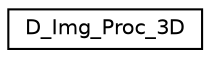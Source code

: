 digraph "Graphical Class Hierarchy"
{
 // LATEX_PDF_SIZE
  edge [fontname="Helvetica",fontsize="10",labelfontname="Helvetica",labelfontsize="10"];
  node [fontname="Helvetica",fontsize="10",shape=record];
  rankdir="LR";
  Node0 [label="D_Img_Proc_3D",height=0.2,width=0.4,color="black", fillcolor="white", style="filled",URL="$class_d___img___proc__3_d.html",tooltip=" "];
}
